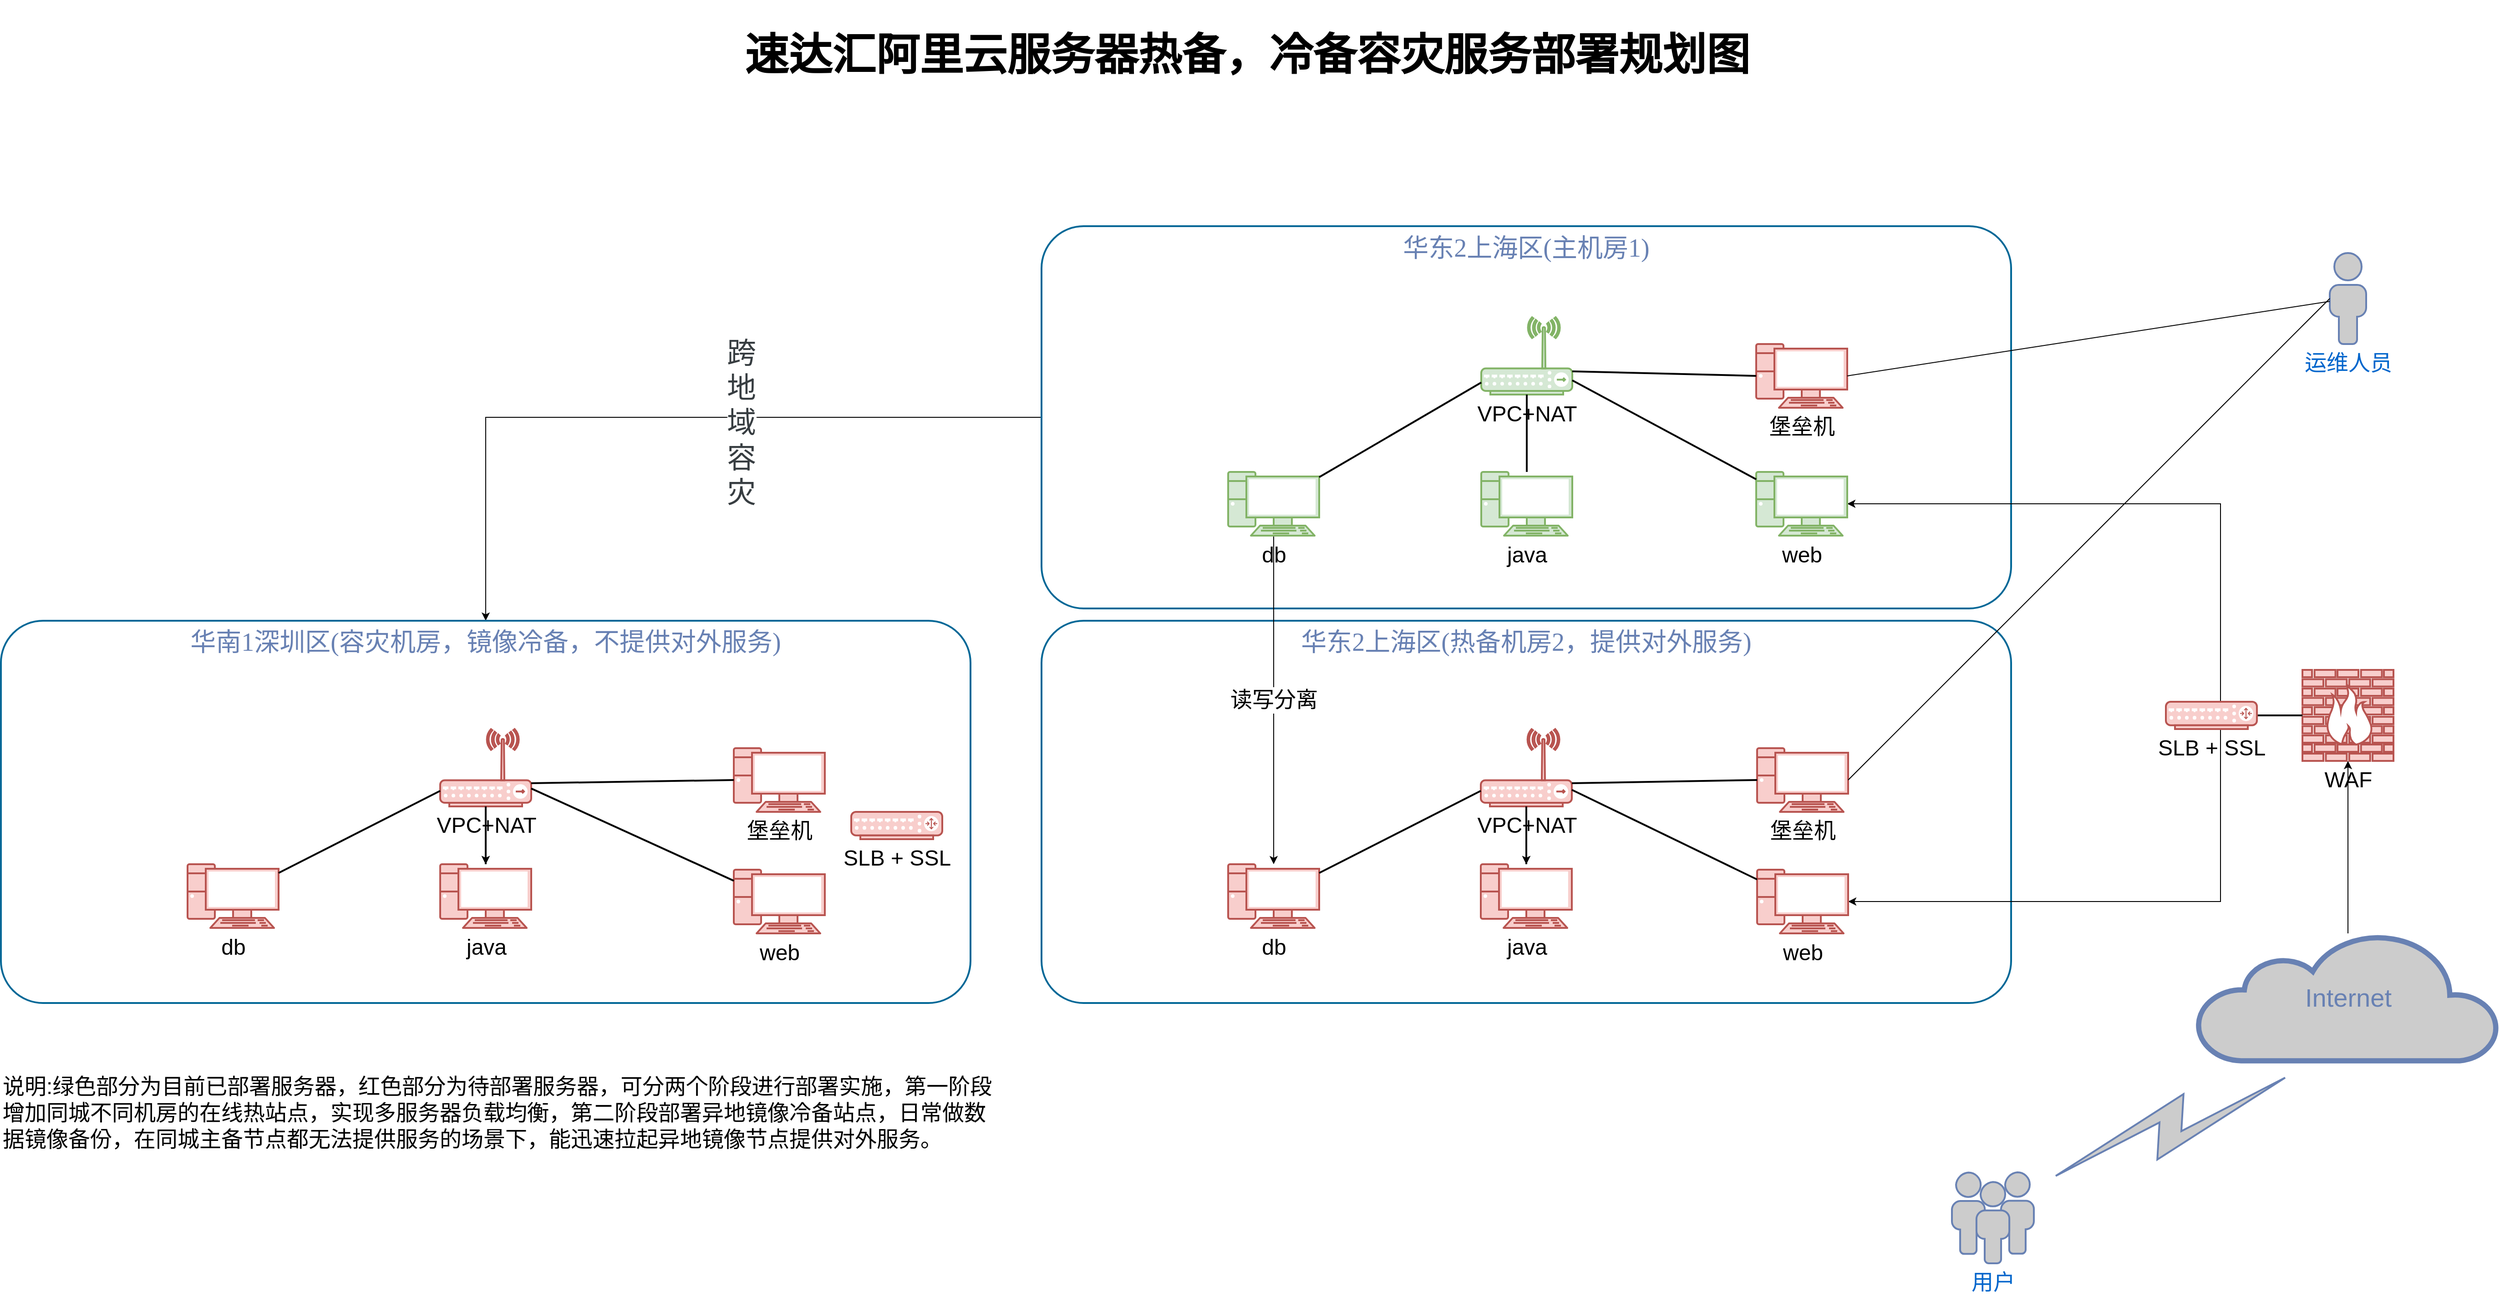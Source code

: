 <mxfile version="12.3.6" type="github" pages="1"><diagram name="Page-1" id="bfe91b75-5d2c-26a0-9c1d-138518896778"><mxGraphModel dx="3944" dy="1426" grid="1" gridSize="10" guides="1" tooltips="1" connect="1" arrows="1" fold="1" page="1" pageScale="1" pageWidth="1100" pageHeight="850" background="#ffffff" math="0" shadow="0"><root><mxCell id="0"/><mxCell id="1" parent="0"/><mxCell id="7c3789c024ecab99-79" value="华东2上海区(热备机房2，提供对外服务)" style="rounded=1;whiteSpace=wrap;html=1;shadow=0;comic=0;strokeColor=#036897;strokeWidth=2;fillColor=none;fontFamily=Verdana;fontSize=28;fontColor=#6881B3;align=center;arcSize=11;verticalAlign=top;" parent="1" vertex="1"><mxGeometry x="319" y="822" width="1065" height="420" as="geometry"/></mxCell><mxCell id="dmU5i4M2RnYn1zGOJHEM-53" style="edgeStyle=orthogonalEdgeStyle;rounded=0;orthogonalLoop=1;jettySize=auto;html=1;entryX=0.5;entryY=0;entryDx=0;entryDy=0;fontSize=24;" edge="1" parent="1" source="7c3789c024ecab99-78" target="dmU5i4M2RnYn1zGOJHEM-40"><mxGeometry relative="1" as="geometry"/></mxCell><mxCell id="dmU5i4M2RnYn1zGOJHEM-54" value="&lt;h1 style=&quot;padding: 0px ; margin: 0px ; font-weight: 500 ; color: rgb(55 , 61 , 65) ; font-size: 32px ; overflow-wrap: break-word ; font-family: &amp;#34;pingfangsc&amp;#34; , &amp;#34;helvetica neue&amp;#34; , &amp;#34;hiragino sans gb&amp;#34; , &amp;#34;arial&amp;#34; , &amp;#34;microsoft yahei ui&amp;#34; , &amp;#34;microsoft yahei&amp;#34; , &amp;#34;simsun&amp;#34; , sans-serif ; text-align: left ; white-space: normal ; box-sizing: border-box&quot;&gt;跨地域容灾&lt;/h1&gt;" style="text;html=1;align=center;verticalAlign=middle;resizable=0;points=[];;labelBackgroundColor=#ffffff;fontSize=24;" vertex="1" connectable="0" parent="dmU5i4M2RnYn1zGOJHEM-53"><mxGeometry x="-0.205" y="3" relative="1" as="geometry"><mxPoint x="1" y="-1" as="offset"/></mxGeometry></mxCell><mxCell id="7c3789c024ecab99-78" value="华东2上海区(主机房1)" style="rounded=1;whiteSpace=wrap;html=1;shadow=0;comic=0;strokeColor=#036897;strokeWidth=2;fillColor=none;fontFamily=Verdana;fontSize=28;fontColor=#6881B3;align=center;arcSize=11;verticalAlign=top;" parent="1" vertex="1"><mxGeometry x="319" y="388.5" width="1065" height="420" as="geometry"/></mxCell><mxCell id="7c3789c024ecab99-8" value="WAF" style="verticalAlign=top;verticalLabelPosition=bottom;labelPosition=center;align=center;html=1;fillColor=#f8cecc;strokeColor=#b85450;gradientDirection=north;strokeWidth=2;shape=mxgraph.networks.firewall;rounded=0;shadow=0;comic=0;fontSize=24;" parent="1" vertex="1"><mxGeometry x="1704" y="876" width="100" height="100" as="geometry"/></mxCell><mxCell id="7c3789c024ecab99-52" style="edgeStyle=none;html=1;labelBackgroundColor=none;endArrow=none;endFill=0;strokeWidth=2;fontFamily=Verdana;fontSize=15;fontColor=#036897;" parent="1" source="7c3789c024ecab99-10" target="7c3789c024ecab99-8" edge="1"><mxGeometry relative="1" as="geometry"><mxPoint x="1794.0" y="1285.5" as="targetPoint"/></mxGeometry></mxCell><mxCell id="dmU5i4M2RnYn1zGOJHEM-10" style="edgeStyle=orthogonalEdgeStyle;rounded=0;orthogonalLoop=1;jettySize=auto;html=1;entryX=1;entryY=0.5;entryDx=0;entryDy=0;entryPerimeter=0;fontSize=24;" edge="1" parent="1" source="7c3789c024ecab99-10" target="7c3789c024ecab99-25"><mxGeometry relative="1" as="geometry"><Array as="points"><mxPoint x="1614" y="1130.5"/></Array></mxGeometry></mxCell><mxCell id="dmU5i4M2RnYn1zGOJHEM-11" style="edgeStyle=orthogonalEdgeStyle;rounded=0;orthogonalLoop=1;jettySize=auto;html=1;entryX=1;entryY=0.5;entryDx=0;entryDy=0;entryPerimeter=0;fontSize=24;" edge="1" parent="1" source="7c3789c024ecab99-10" target="7c3789c024ecab99-4"><mxGeometry relative="1" as="geometry"><Array as="points"><mxPoint x="1614" y="693.5"/></Array></mxGeometry></mxCell><mxCell id="7c3789c024ecab99-10" value="SLB + SSL" style="verticalAlign=top;verticalLabelPosition=bottom;labelPosition=center;align=center;html=1;fillColor=#f8cecc;strokeColor=#b85450;gradientDirection=north;strokeWidth=2;shape=mxgraph.networks.router;rounded=0;shadow=0;comic=0;fontSize=24;" parent="1" vertex="1"><mxGeometry x="1554" y="911" width="100" height="30" as="geometry"/></mxCell><mxCell id="7c3789c024ecab99-1" value="&lt;font style=&quot;font-size: 24px&quot;&gt;java&lt;/font&gt;" style="verticalAlign=top;verticalLabelPosition=bottom;labelPosition=center;align=center;html=1;fillColor=#d5e8d4;strokeColor=#82b366;gradientDirection=north;strokeWidth=2;shape=mxgraph.networks.pc;rounded=0;shadow=0;comic=0;" parent="1" vertex="1"><mxGeometry x="802.0" y="658.5" width="100" height="70" as="geometry"/></mxCell><mxCell id="7c3789c024ecab99-4" value="web" style="verticalAlign=top;verticalLabelPosition=bottom;labelPosition=center;align=center;html=1;fillColor=#d5e8d4;strokeColor=#82b366;gradientDirection=north;strokeWidth=2;shape=mxgraph.networks.pc;rounded=0;shadow=0;comic=0;fontSize=24;" parent="1" vertex="1"><mxGeometry x="1104.0" y="658.5" width="100" height="70" as="geometry"/></mxCell><mxCell id="dmU5i4M2RnYn1zGOJHEM-7" value="读写分离" style="edgeStyle=orthogonalEdgeStyle;rounded=0;orthogonalLoop=1;jettySize=auto;html=1;fontSize=24;" edge="1" parent="1" source="7c3789c024ecab99-5" target="7c3789c024ecab99-27"><mxGeometry relative="1" as="geometry"/></mxCell><mxCell id="7c3789c024ecab99-5" value="db" style="verticalAlign=top;verticalLabelPosition=bottom;labelPosition=center;align=center;html=1;fillColor=#d5e8d4;strokeColor=#82b366;gradientDirection=north;strokeWidth=2;shape=mxgraph.networks.pc;rounded=0;shadow=0;comic=0;fontSize=24;" parent="1" vertex="1"><mxGeometry x="524.0" y="658.5" width="100" height="70" as="geometry"/></mxCell><mxCell id="7c3789c024ecab99-9" value="VPC+NAT" style="verticalAlign=top;verticalLabelPosition=bottom;labelPosition=center;align=center;html=1;fillColor=#d5e8d4;strokeColor=#82b366;gradientDirection=north;strokeWidth=2;shape=mxgraph.networks.wireless_hub;rounded=0;shadow=0;comic=0;fontSize=24;" parent="1" vertex="1"><mxGeometry x="802.0" y="488.5" width="100" height="85" as="geometry"/></mxCell><mxCell id="7c3789c024ecab99-13" style="edgeStyle=none;html=1;labelBackgroundColor=none;endArrow=none;endFill=0;strokeWidth=2;fontFamily=Verdana;fontSize=15;fontColor=#036897;" parent="1" source="7c3789c024ecab99-1" target="7c3789c024ecab99-9" edge="1"><mxGeometry relative="1" as="geometry"><mxPoint x="894.0" y="608.5" as="targetPoint"/></mxGeometry></mxCell><mxCell id="7c3789c024ecab99-15" style="edgeStyle=none;html=1;labelBackgroundColor=none;endArrow=none;endFill=0;strokeWidth=2;fontFamily=Verdana;fontSize=15;fontColor=#036897;" parent="1" source="7c3789c024ecab99-4" target="7c3789c024ecab99-9" edge="1"><mxGeometry relative="1" as="geometry"/></mxCell><mxCell id="7c3789c024ecab99-16" style="edgeStyle=none;html=1;labelBackgroundColor=none;endArrow=none;endFill=0;strokeWidth=2;fontFamily=Verdana;fontSize=15;fontColor=#036897;" parent="1" source="7c3789c024ecab99-5" target="7c3789c024ecab99-9" edge="1"><mxGeometry relative="1" as="geometry"/></mxCell><mxCell id="7c3789c024ecab99-20" value="java" style="verticalAlign=top;verticalLabelPosition=bottom;labelPosition=center;align=center;html=1;fillColor=#f8cecc;strokeColor=#b85450;gradientDirection=north;strokeWidth=2;shape=mxgraph.networks.pc;rounded=0;shadow=0;comic=0;fontSize=24;" parent="1" vertex="1"><mxGeometry x="801.5" y="1089.5" width="100" height="70" as="geometry"/></mxCell><mxCell id="7c3789c024ecab99-25" value="web" style="verticalAlign=top;verticalLabelPosition=bottom;labelPosition=center;align=center;html=1;fillColor=#f8cecc;strokeColor=#b85450;gradientDirection=north;strokeWidth=2;shape=mxgraph.networks.pc;rounded=0;shadow=0;comic=0;fontSize=24;" parent="1" vertex="1"><mxGeometry x="1105.0" y="1095.5" width="100" height="70" as="geometry"/></mxCell><mxCell id="7c3789c024ecab99-27" value="db" style="verticalAlign=top;verticalLabelPosition=bottom;labelPosition=center;align=center;html=1;fillColor=#f8cecc;strokeColor=#b85450;gradientDirection=north;strokeWidth=2;shape=mxgraph.networks.pc;rounded=0;shadow=0;comic=0;fontSize=24;" parent="1" vertex="1"><mxGeometry x="524.0" y="1089.5" width="100" height="70" as="geometry"/></mxCell><mxCell id="dmU5i4M2RnYn1zGOJHEM-32" value="" style="edgeStyle=orthogonalEdgeStyle;rounded=0;orthogonalLoop=1;jettySize=auto;html=1;fontSize=24;" edge="1" parent="1" source="7c3789c024ecab99-30" target="7c3789c024ecab99-20"><mxGeometry relative="1" as="geometry"/></mxCell><mxCell id="dmU5i4M2RnYn1zGOJHEM-33" value="" style="edgeStyle=orthogonalEdgeStyle;rounded=0;orthogonalLoop=1;jettySize=auto;html=1;fontSize=24;" edge="1" parent="1" source="7c3789c024ecab99-30" target="7c3789c024ecab99-20"><mxGeometry relative="1" as="geometry"/></mxCell><mxCell id="7c3789c024ecab99-30" value="VPC+NAT" style="verticalAlign=top;verticalLabelPosition=bottom;labelPosition=center;align=center;html=1;fillColor=#f8cecc;strokeColor=#b85450;gradientDirection=north;strokeWidth=2;shape=mxgraph.networks.wireless_hub;rounded=0;shadow=0;comic=0;fontSize=24;" parent="1" vertex="1"><mxGeometry x="801.5" y="941" width="100" height="85" as="geometry"/></mxCell><mxCell id="7c3789c024ecab99-19" style="edgeStyle=none;html=1;labelBackgroundColor=none;endArrow=none;endFill=0;strokeWidth=2;fontFamily=Verdana;fontSize=15;fontColor=#036897;" parent="1" source="7c3789c024ecab99-20" target="7c3789c024ecab99-30" edge="1"><mxGeometry relative="1" as="geometry"><mxPoint x="894.0" y="1063.5" as="targetPoint"/></mxGeometry></mxCell><mxCell id="7c3789c024ecab99-24" style="edgeStyle=none;html=1;labelBackgroundColor=none;endArrow=none;endFill=0;strokeWidth=2;fontFamily=Verdana;fontSize=15;fontColor=#036897;" parent="1" source="7c3789c024ecab99-25" target="7c3789c024ecab99-30" edge="1"><mxGeometry relative="1" as="geometry"/></mxCell><mxCell id="7c3789c024ecab99-26" style="edgeStyle=none;html=1;labelBackgroundColor=none;endArrow=none;endFill=0;strokeWidth=2;fontFamily=Verdana;fontSize=15;fontColor=#036897;" parent="1" source="7c3789c024ecab99-27" target="7c3789c024ecab99-30" edge="1"><mxGeometry relative="1" as="geometry"/></mxCell><mxCell id="dmU5i4M2RnYn1zGOJHEM-20" style="edgeStyle=orthogonalEdgeStyle;rounded=0;orthogonalLoop=1;jettySize=auto;html=1;entryX=0.5;entryY=1;entryDx=0;entryDy=0;entryPerimeter=0;fontSize=24;" edge="1" parent="1" source="7c3789c024ecab99-53" target="7c3789c024ecab99-8"><mxGeometry relative="1" as="geometry"/></mxCell><mxCell id="7c3789c024ecab99-53" value="Internet" style="html=1;fillColor=#CCCCCC;strokeColor=#6881B3;gradientColor=none;gradientDirection=north;strokeWidth=2;shape=mxgraph.networks.cloud;fontColor=#6881B3;rounded=0;shadow=0;comic=0;align=center;fontSize=28;" parent="1" vertex="1"><mxGeometry x="1589" y="1165.5" width="330" height="140" as="geometry"/></mxCell><mxCell id="dmU5i4M2RnYn1zGOJHEM-18" value="用户" style="fontColor=#0066CC;verticalAlign=top;verticalLabelPosition=bottom;labelPosition=center;align=center;html=1;outlineConnect=0;fillColor=#CCCCCC;strokeColor=#6881B3;gradientColor=none;gradientDirection=north;strokeWidth=2;shape=mxgraph.networks.users;fontSize=24;" vertex="1" parent="1"><mxGeometry x="1319" y="1428" width="90" height="100" as="geometry"/></mxCell><mxCell id="dmU5i4M2RnYn1zGOJHEM-19" value="" style="html=1;outlineConnect=0;fillColor=#CCCCCC;strokeColor=#6881B3;gradientColor=none;gradientDirection=north;strokeWidth=2;shape=mxgraph.networks.comm_link_edge;html=1;fontSize=24;" edge="1" parent="1"><mxGeometry width="100" height="100" relative="1" as="geometry"><mxPoint x="1419" y="1438" as="sourcePoint"/><mxPoint x="1699" y="1318" as="targetPoint"/></mxGeometry></mxCell><mxCell id="dmU5i4M2RnYn1zGOJHEM-21" value="&lt;h1&gt;速达汇阿里云服务器热备，冷备容灾服务部署规划图&lt;/h1&gt;" style="text;html=1;strokeColor=none;fillColor=none;spacing=5;spacingTop=-20;whiteSpace=wrap;overflow=hidden;rounded=0;fontSize=24;" vertex="1" parent="1"><mxGeometry x="-12" y="150" width="1124" height="120" as="geometry"/></mxCell><mxCell id="dmU5i4M2RnYn1zGOJHEM-22" value="堡垒机" style="verticalAlign=top;verticalLabelPosition=bottom;labelPosition=center;align=center;html=1;fillColor=#f8cecc;strokeColor=#b85450;gradientDirection=north;strokeWidth=2;shape=mxgraph.networks.pc;rounded=0;shadow=0;comic=0;fontSize=24;" vertex="1" parent="1"><mxGeometry x="1104.0" y="518" width="100" height="70" as="geometry"/></mxCell><mxCell id="dmU5i4M2RnYn1zGOJHEM-23" value="堡垒机" style="verticalAlign=top;verticalLabelPosition=bottom;labelPosition=center;align=center;html=1;fillColor=#f8cecc;strokeColor=#b85450;gradientDirection=north;strokeWidth=2;shape=mxgraph.networks.pc;rounded=0;shadow=0;comic=0;fontSize=24;" vertex="1" parent="1"><mxGeometry x="1105.0" y="962" width="100" height="70" as="geometry"/></mxCell><mxCell id="dmU5i4M2RnYn1zGOJHEM-24" style="edgeStyle=none;html=1;labelBackgroundColor=none;endArrow=none;endFill=0;strokeWidth=2;fontFamily=Verdana;fontSize=15;fontColor=#036897;exitX=0;exitY=0.5;exitDx=0;exitDy=0;exitPerimeter=0;entryX=1;entryY=0.7;entryDx=0;entryDy=0;entryPerimeter=0;" edge="1" parent="1" source="dmU5i4M2RnYn1zGOJHEM-23" target="7c3789c024ecab99-30"><mxGeometry relative="1" as="geometry"><mxPoint x="1134" y="1117.709" as="sourcePoint"/><mxPoint x="919" y="1010" as="targetPoint"/></mxGeometry></mxCell><mxCell id="dmU5i4M2RnYn1zGOJHEM-25" style="edgeStyle=none;html=1;labelBackgroundColor=none;endArrow=none;endFill=0;strokeWidth=2;fontFamily=Verdana;fontSize=15;fontColor=#036897;exitX=0;exitY=0.5;exitDx=0;exitDy=0;exitPerimeter=0;entryX=1;entryY=0.7;entryDx=0;entryDy=0;entryPerimeter=0;" edge="1" parent="1" source="dmU5i4M2RnYn1zGOJHEM-22" target="7c3789c024ecab99-9"><mxGeometry relative="1" as="geometry"><mxPoint x="1114" y="677.29" as="sourcePoint"/><mxPoint x="892" y="558" as="targetPoint"/></mxGeometry></mxCell><mxCell id="dmU5i4M2RnYn1zGOJHEM-29" value="运维人员" style="fontColor=#0066CC;verticalAlign=top;verticalLabelPosition=bottom;labelPosition=center;align=center;html=1;outlineConnect=0;fillColor=#CCCCCC;strokeColor=#6881B3;gradientColor=none;gradientDirection=north;strokeWidth=2;shape=mxgraph.networks.user_male;fontSize=24;" vertex="1" parent="1"><mxGeometry x="1734" y="418" width="40" height="100" as="geometry"/></mxCell><mxCell id="dmU5i4M2RnYn1zGOJHEM-38" value="" style="endArrow=none;html=1;fontSize=24;exitX=1;exitY=0.5;exitDx=0;exitDy=0;exitPerimeter=0;" edge="1" parent="1" source="dmU5i4M2RnYn1zGOJHEM-22" target="dmU5i4M2RnYn1zGOJHEM-29"><mxGeometry width="50" height="50" relative="1" as="geometry"><mxPoint x="319" y="1638" as="sourcePoint"/><mxPoint x="369" y="1588" as="targetPoint"/></mxGeometry></mxCell><mxCell id="dmU5i4M2RnYn1zGOJHEM-39" value="" style="endArrow=none;html=1;fontSize=24;entryX=0;entryY=0.5;entryDx=0;entryDy=0;entryPerimeter=0;exitX=1;exitY=0.5;exitDx=0;exitDy=0;exitPerimeter=0;" edge="1" parent="1" source="dmU5i4M2RnYn1zGOJHEM-23" target="dmU5i4M2RnYn1zGOJHEM-29"><mxGeometry width="50" height="50" relative="1" as="geometry"><mxPoint x="319" y="1638" as="sourcePoint"/><mxPoint x="369" y="1588" as="targetPoint"/></mxGeometry></mxCell><mxCell id="dmU5i4M2RnYn1zGOJHEM-40" value="华南1深圳区(容灾机房，镜像冷备，不提供对外服务)" style="rounded=1;whiteSpace=wrap;html=1;shadow=0;comic=0;strokeColor=#036897;strokeWidth=2;fillColor=none;fontFamily=Verdana;fontSize=28;fontColor=#6881B3;align=center;arcSize=11;verticalAlign=top;" vertex="1" parent="1"><mxGeometry x="-824" y="822" width="1065" height="420" as="geometry"/></mxCell><mxCell id="dmU5i4M2RnYn1zGOJHEM-41" value="java" style="verticalAlign=top;verticalLabelPosition=bottom;labelPosition=center;align=center;html=1;fillColor=#f8cecc;strokeColor=#b85450;gradientDirection=north;strokeWidth=2;shape=mxgraph.networks.pc;rounded=0;shadow=0;comic=0;fontSize=24;" vertex="1" parent="1"><mxGeometry x="-341.5" y="1089.5" width="100" height="70" as="geometry"/></mxCell><mxCell id="dmU5i4M2RnYn1zGOJHEM-42" value="web" style="verticalAlign=top;verticalLabelPosition=bottom;labelPosition=center;align=center;html=1;fillColor=#f8cecc;strokeColor=#b85450;gradientDirection=north;strokeWidth=2;shape=mxgraph.networks.pc;rounded=0;shadow=0;comic=0;fontSize=24;" vertex="1" parent="1"><mxGeometry x="-19.0" y="1095.5" width="100" height="70" as="geometry"/></mxCell><mxCell id="dmU5i4M2RnYn1zGOJHEM-43" value="db" style="verticalAlign=top;verticalLabelPosition=bottom;labelPosition=center;align=center;html=1;fillColor=#f8cecc;strokeColor=#b85450;gradientDirection=north;strokeWidth=2;shape=mxgraph.networks.pc;rounded=0;shadow=0;comic=0;fontSize=24;" vertex="1" parent="1"><mxGeometry x="-619.0" y="1089.5" width="100" height="70" as="geometry"/></mxCell><mxCell id="dmU5i4M2RnYn1zGOJHEM-44" value="" style="edgeStyle=orthogonalEdgeStyle;rounded=0;orthogonalLoop=1;jettySize=auto;html=1;fontSize=24;" edge="1" parent="1" source="dmU5i4M2RnYn1zGOJHEM-46" target="dmU5i4M2RnYn1zGOJHEM-41"><mxGeometry relative="1" as="geometry"/></mxCell><mxCell id="dmU5i4M2RnYn1zGOJHEM-45" value="" style="edgeStyle=orthogonalEdgeStyle;rounded=0;orthogonalLoop=1;jettySize=auto;html=1;fontSize=24;" edge="1" parent="1" source="dmU5i4M2RnYn1zGOJHEM-46" target="dmU5i4M2RnYn1zGOJHEM-41"><mxGeometry relative="1" as="geometry"/></mxCell><mxCell id="dmU5i4M2RnYn1zGOJHEM-46" value="VPC+NAT" style="verticalAlign=top;verticalLabelPosition=bottom;labelPosition=center;align=center;html=1;fillColor=#f8cecc;strokeColor=#b85450;gradientDirection=north;strokeWidth=2;shape=mxgraph.networks.wireless_hub;rounded=0;shadow=0;comic=0;fontSize=24;" vertex="1" parent="1"><mxGeometry x="-341.5" y="941" width="100" height="85" as="geometry"/></mxCell><mxCell id="dmU5i4M2RnYn1zGOJHEM-47" style="edgeStyle=none;html=1;labelBackgroundColor=none;endArrow=none;endFill=0;strokeWidth=2;fontFamily=Verdana;fontSize=15;fontColor=#036897;" edge="1" parent="1" source="dmU5i4M2RnYn1zGOJHEM-41" target="dmU5i4M2RnYn1zGOJHEM-46"><mxGeometry relative="1" as="geometry"><mxPoint x="-249.0" y="1063.5" as="targetPoint"/></mxGeometry></mxCell><mxCell id="dmU5i4M2RnYn1zGOJHEM-48" style="edgeStyle=none;html=1;labelBackgroundColor=none;endArrow=none;endFill=0;strokeWidth=2;fontFamily=Verdana;fontSize=15;fontColor=#036897;" edge="1" parent="1" source="dmU5i4M2RnYn1zGOJHEM-42" target="dmU5i4M2RnYn1zGOJHEM-46"><mxGeometry relative="1" as="geometry"/></mxCell><mxCell id="dmU5i4M2RnYn1zGOJHEM-49" style="edgeStyle=none;html=1;labelBackgroundColor=none;endArrow=none;endFill=0;strokeWidth=2;fontFamily=Verdana;fontSize=15;fontColor=#036897;" edge="1" parent="1" source="dmU5i4M2RnYn1zGOJHEM-43" target="dmU5i4M2RnYn1zGOJHEM-46"><mxGeometry relative="1" as="geometry"/></mxCell><mxCell id="dmU5i4M2RnYn1zGOJHEM-50" value="堡垒机" style="verticalAlign=top;verticalLabelPosition=bottom;labelPosition=center;align=center;html=1;fillColor=#f8cecc;strokeColor=#b85450;gradientDirection=north;strokeWidth=2;shape=mxgraph.networks.pc;rounded=0;shadow=0;comic=0;fontSize=24;" vertex="1" parent="1"><mxGeometry x="-19.0" y="962" width="100" height="70" as="geometry"/></mxCell><mxCell id="dmU5i4M2RnYn1zGOJHEM-51" style="edgeStyle=none;html=1;labelBackgroundColor=none;endArrow=none;endFill=0;strokeWidth=2;fontFamily=Verdana;fontSize=15;fontColor=#036897;exitX=0;exitY=0.5;exitDx=0;exitDy=0;exitPerimeter=0;entryX=1;entryY=0.7;entryDx=0;entryDy=0;entryPerimeter=0;" edge="1" parent="1" source="dmU5i4M2RnYn1zGOJHEM-50" target="dmU5i4M2RnYn1zGOJHEM-46"><mxGeometry relative="1" as="geometry"><mxPoint x="-9" y="1117.709" as="sourcePoint"/><mxPoint x="-224" y="1010" as="targetPoint"/></mxGeometry></mxCell><mxCell id="dmU5i4M2RnYn1zGOJHEM-56" value="说明:绿色部分为目前已部署服务器，红色部分为待部署服务器，可分两个阶段进行部署实施，第一阶段增加同城不同机房的在线热站点，实现多服务器负载均衡，第二阶段部署异地镜像冷备站点，日常做数据镜像备份，在同城主备节点都无法提供服务的场景下，能迅速拉起异地镜像节点提供对外服务。" style="text;html=1;strokeColor=none;fillColor=none;align=left;verticalAlign=middle;whiteSpace=wrap;rounded=0;fontSize=24;" vertex="1" parent="1"><mxGeometry x="-824" y="1298" width="1100" height="130" as="geometry"/></mxCell><mxCell id="dmU5i4M2RnYn1zGOJHEM-57" value="SLB + SSL" style="verticalAlign=top;verticalLabelPosition=bottom;labelPosition=center;align=center;html=1;fillColor=#f8cecc;strokeColor=#b85450;gradientDirection=north;strokeWidth=2;shape=mxgraph.networks.router;rounded=0;shadow=0;comic=0;fontSize=24;" vertex="1" parent="1"><mxGeometry x="110" y="1032" width="100" height="30" as="geometry"/></mxCell></root></mxGraphModel></diagram></mxfile>